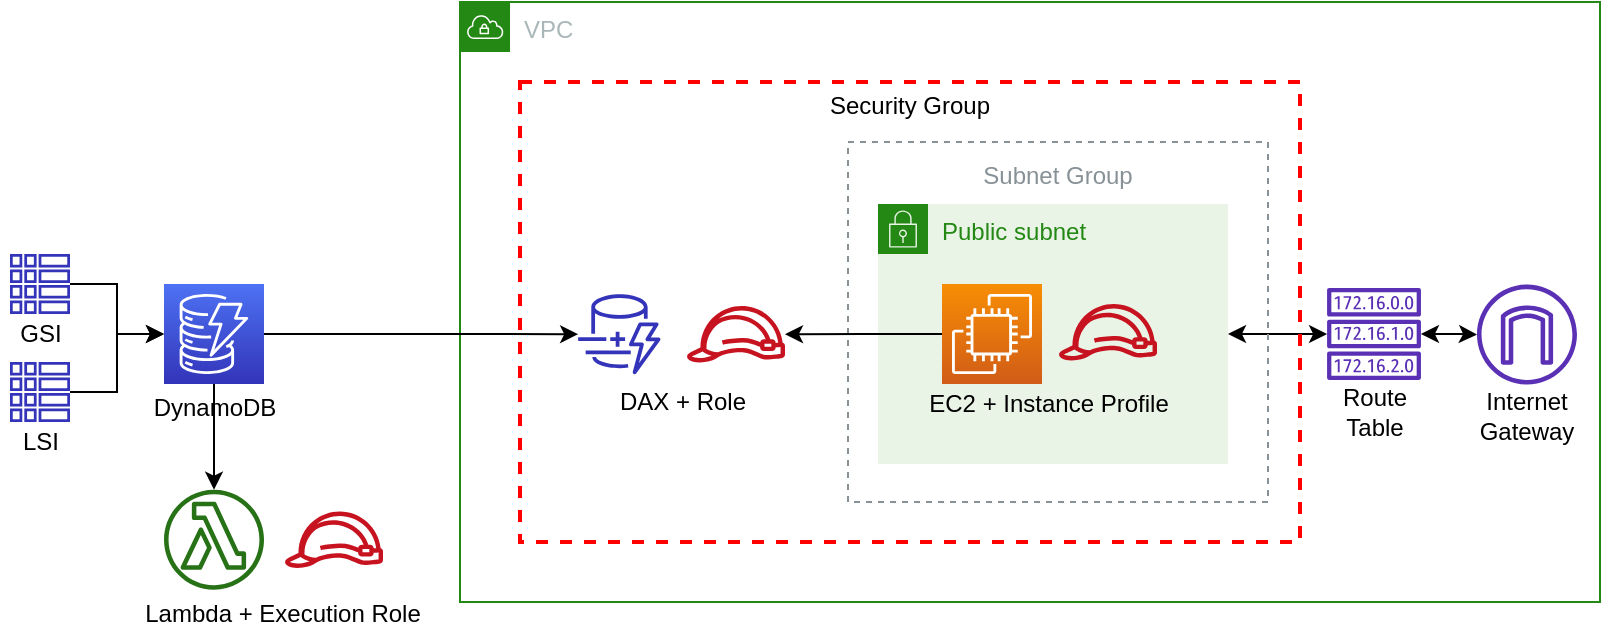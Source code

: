 <mxfile version="14.1.8" type="device"><diagram id="VrJSyCtyyk0UYBWMlAai" name="Page-1"><mxGraphModel dx="1086" dy="806" grid="1" gridSize="10" guides="1" tooltips="1" connect="1" arrows="1" fold="1" page="1" pageScale="1" pageWidth="850" pageHeight="1100" math="0" shadow="0"><root><mxCell id="0"/><mxCell id="1" parent="0"/><mxCell id="z0xHu-Ys_KWZgZoyAOr1-52" value="" style="group" vertex="1" connectable="0" parent="1"><mxGeometry x="25" y="392" width="800" height="315.97" as="geometry"/></mxCell><mxCell id="z0xHu-Ys_KWZgZoyAOr1-1" value="VPC" style="points=[[0,0],[0.25,0],[0.5,0],[0.75,0],[1,0],[1,0.25],[1,0.5],[1,0.75],[1,1],[0.75,1],[0.5,1],[0.25,1],[0,1],[0,0.75],[0,0.5],[0,0.25]];outlineConnect=0;gradientColor=none;html=1;whiteSpace=wrap;fontSize=12;fontStyle=0;shape=mxgraph.aws4.group;grIcon=mxgraph.aws4.group_vpc;strokeColor=#248814;fillColor=none;verticalAlign=top;align=left;spacingLeft=30;fontColor=#AAB7B8;dashed=0;" vertex="1" parent="z0xHu-Ys_KWZgZoyAOr1-52"><mxGeometry x="230" width="570" height="300" as="geometry"/></mxCell><mxCell id="z0xHu-Ys_KWZgZoyAOr1-2" value="" style="group" vertex="1" connectable="0" parent="z0xHu-Ys_KWZgZoyAOr1-52"><mxGeometry x="662" y="143" width="50" height="77" as="geometry"/></mxCell><mxCell id="z0xHu-Ys_KWZgZoyAOr1-3" value="" style="outlineConnect=0;fontColor=#232F3E;gradientColor=none;fillColor=#5A30B5;strokeColor=none;dashed=0;verticalLabelPosition=bottom;verticalAlign=top;align=center;html=1;fontSize=12;fontStyle=0;aspect=fixed;pointerEvents=1;shape=mxgraph.aws4.route_table;" vertex="1" parent="z0xHu-Ys_KWZgZoyAOr1-2"><mxGeometry x="1.4" width="47.21" height="46" as="geometry"/></mxCell><mxCell id="z0xHu-Ys_KWZgZoyAOr1-4" value="Route&lt;br&gt;Table" style="text;html=1;resizable=0;autosize=1;align=center;verticalAlign=middle;points=[];fillColor=none;strokeColor=none;rounded=0;" vertex="1" parent="z0xHu-Ys_KWZgZoyAOr1-2"><mxGeometry y="47" width="50" height="30" as="geometry"/></mxCell><mxCell id="z0xHu-Ys_KWZgZoyAOr1-5" value="" style="group" vertex="1" connectable="0" parent="z0xHu-Ys_KWZgZoyAOr1-52"><mxGeometry x="733" y="141.29" width="60" height="80.421" as="geometry"/></mxCell><mxCell id="z0xHu-Ys_KWZgZoyAOr1-6" value="" style="outlineConnect=0;fontColor=#232F3E;fillColor=#5A30B5;strokeColor=none;dashed=0;verticalLabelPosition=bottom;verticalAlign=top;align=center;html=1;fontSize=12;fontStyle=0;aspect=fixed;pointerEvents=1;shape=mxgraph.aws4.internet_gateway;sketch=0;" vertex="1" parent="z0xHu-Ys_KWZgZoyAOr1-5"><mxGeometry x="5.486" width="50" height="50" as="geometry"/></mxCell><mxCell id="z0xHu-Ys_KWZgZoyAOr1-7" value="Internet&lt;br&gt;Gateway" style="text;html=1;resizable=0;autosize=1;align=center;verticalAlign=middle;points=[];fillColor=none;strokeColor=none;rounded=0;" vertex="1" parent="z0xHu-Ys_KWZgZoyAOr1-5"><mxGeometry y="50.421" width="60" height="30" as="geometry"/></mxCell><mxCell id="z0xHu-Ys_KWZgZoyAOr1-8" value="" style="group" vertex="1" connectable="0" parent="z0xHu-Ys_KWZgZoyAOr1-52"><mxGeometry y="126" width="216" height="189.97" as="geometry"/></mxCell><mxCell id="z0xHu-Ys_KWZgZoyAOr1-9" value="" style="group" vertex="1" connectable="0" parent="z0xHu-Ys_KWZgZoyAOr1-8"><mxGeometry x="66" y="117.85" width="150" height="72.12" as="geometry"/></mxCell><mxCell id="z0xHu-Ys_KWZgZoyAOr1-10" value="" style="outlineConnect=0;fontColor=#232F3E;gradientColor=none;fillColor=#C7131F;strokeColor=none;dashed=0;verticalLabelPosition=bottom;verticalAlign=top;align=center;html=1;fontSize=12;fontStyle=0;aspect=fixed;pointerEvents=1;shape=mxgraph.aws4.role;" vertex="1" parent="z0xHu-Ys_KWZgZoyAOr1-9"><mxGeometry x="76" y="10.9" width="50" height="28.21" as="geometry"/></mxCell><mxCell id="z0xHu-Ys_KWZgZoyAOr1-11" value="" style="outlineConnect=0;fontColor=#232F3E;gradientColor=none;fillColor=#277116;strokeColor=none;dashed=0;verticalLabelPosition=bottom;verticalAlign=top;align=center;html=1;fontSize=12;fontStyle=0;aspect=fixed;pointerEvents=1;shape=mxgraph.aws4.lambda_function;" vertex="1" parent="z0xHu-Ys_KWZgZoyAOr1-9"><mxGeometry x="16" width="50" height="50" as="geometry"/></mxCell><mxCell id="z0xHu-Ys_KWZgZoyAOr1-12" value="Lambda + Execution Role" style="text;html=1;resizable=0;autosize=1;align=center;verticalAlign=middle;points=[];fillColor=none;strokeColor=none;rounded=0;" vertex="1" parent="z0xHu-Ys_KWZgZoyAOr1-9"><mxGeometry y="52.12" width="150" height="20" as="geometry"/></mxCell><mxCell id="z0xHu-Ys_KWZgZoyAOr1-13" value="" style="group" vertex="1" connectable="0" parent="z0xHu-Ys_KWZgZoyAOr1-8"><mxGeometry width="147" height="104" as="geometry"/></mxCell><mxCell id="z0xHu-Ys_KWZgZoyAOr1-14" value="" style="group" vertex="1" connectable="0" parent="z0xHu-Ys_KWZgZoyAOr1-13"><mxGeometry x="5" y="54" width="30" height="50" as="geometry"/></mxCell><mxCell id="z0xHu-Ys_KWZgZoyAOr1-15" value="" style="outlineConnect=0;fontColor=#232F3E;gradientColor=none;fillColor=#3334B9;strokeColor=none;dashed=0;verticalLabelPosition=bottom;verticalAlign=top;align=center;html=1;fontSize=12;fontStyle=0;aspect=fixed;pointerEvents=1;shape=mxgraph.aws4.global_secondary_index;" vertex="1" parent="z0xHu-Ys_KWZgZoyAOr1-14"><mxGeometry width="30" height="30" as="geometry"/></mxCell><mxCell id="z0xHu-Ys_KWZgZoyAOr1-16" value="LSI" style="text;html=1;align=center;verticalAlign=middle;resizable=0;points=[];autosize=1;" vertex="1" parent="z0xHu-Ys_KWZgZoyAOr1-14"><mxGeometry y="30" width="30" height="20" as="geometry"/></mxCell><mxCell id="z0xHu-Ys_KWZgZoyAOr1-17" value="" style="group" vertex="1" connectable="0" parent="z0xHu-Ys_KWZgZoyAOr1-13"><mxGeometry width="40" height="50" as="geometry"/></mxCell><mxCell id="z0xHu-Ys_KWZgZoyAOr1-18" value="" style="outlineConnect=0;fontColor=#232F3E;gradientColor=none;fillColor=#3334B9;strokeColor=none;dashed=0;verticalLabelPosition=bottom;verticalAlign=top;align=center;html=1;fontSize=12;fontStyle=0;aspect=fixed;pointerEvents=1;shape=mxgraph.aws4.global_secondary_index;" vertex="1" parent="z0xHu-Ys_KWZgZoyAOr1-17"><mxGeometry x="5" width="30" height="30" as="geometry"/></mxCell><mxCell id="z0xHu-Ys_KWZgZoyAOr1-19" value="GSI" style="text;html=1;align=center;verticalAlign=middle;resizable=0;points=[];autosize=1;" vertex="1" parent="z0xHu-Ys_KWZgZoyAOr1-17"><mxGeometry y="30" width="40" height="20" as="geometry"/></mxCell><mxCell id="z0xHu-Ys_KWZgZoyAOr1-20" value="" style="group" vertex="1" connectable="0" parent="z0xHu-Ys_KWZgZoyAOr1-13"><mxGeometry x="67" y="15" width="80" height="71.85" as="geometry"/></mxCell><mxCell id="z0xHu-Ys_KWZgZoyAOr1-21" value="" style="outlineConnect=0;fontColor=#232F3E;gradientColor=#4D72F3;gradientDirection=north;fillColor=#3334B9;strokeColor=#ffffff;dashed=0;verticalLabelPosition=bottom;verticalAlign=top;align=center;html=1;fontSize=12;fontStyle=0;aspect=fixed;shape=mxgraph.aws4.resourceIcon;resIcon=mxgraph.aws4.dynamodb;" vertex="1" parent="z0xHu-Ys_KWZgZoyAOr1-20"><mxGeometry x="15" width="50" height="50" as="geometry"/></mxCell><mxCell id="z0xHu-Ys_KWZgZoyAOr1-22" value="DynamoDB" style="text;html=1;align=center;verticalAlign=middle;resizable=0;points=[];autosize=1;" vertex="1" parent="z0xHu-Ys_KWZgZoyAOr1-20"><mxGeometry y="51.85" width="80" height="20" as="geometry"/></mxCell><mxCell id="z0xHu-Ys_KWZgZoyAOr1-23" style="edgeStyle=orthogonalEdgeStyle;rounded=0;orthogonalLoop=1;jettySize=auto;html=1;" edge="1" parent="z0xHu-Ys_KWZgZoyAOr1-13" source="z0xHu-Ys_KWZgZoyAOr1-15" target="z0xHu-Ys_KWZgZoyAOr1-21"><mxGeometry relative="1" as="geometry"/></mxCell><mxCell id="z0xHu-Ys_KWZgZoyAOr1-24" style="edgeStyle=orthogonalEdgeStyle;rounded=0;orthogonalLoop=1;jettySize=auto;html=1;" edge="1" parent="z0xHu-Ys_KWZgZoyAOr1-13" source="z0xHu-Ys_KWZgZoyAOr1-18" target="z0xHu-Ys_KWZgZoyAOr1-21"><mxGeometry relative="1" as="geometry"/></mxCell><mxCell id="z0xHu-Ys_KWZgZoyAOr1-25" style="edgeStyle=orthogonalEdgeStyle;rounded=0;orthogonalLoop=1;jettySize=auto;html=1;" edge="1" parent="z0xHu-Ys_KWZgZoyAOr1-8" source="z0xHu-Ys_KWZgZoyAOr1-21" target="z0xHu-Ys_KWZgZoyAOr1-11"><mxGeometry relative="1" as="geometry"/></mxCell><mxCell id="z0xHu-Ys_KWZgZoyAOr1-26" style="edgeStyle=orthogonalEdgeStyle;rounded=0;orthogonalLoop=1;jettySize=auto;html=1;" edge="1" parent="z0xHu-Ys_KWZgZoyAOr1-52" source="z0xHu-Ys_KWZgZoyAOr1-21" target="z0xHu-Ys_KWZgZoyAOr1-32"><mxGeometry relative="1" as="geometry"/></mxCell><mxCell id="z0xHu-Ys_KWZgZoyAOr1-27" style="edgeStyle=orthogonalEdgeStyle;rounded=0;orthogonalLoop=1;jettySize=auto;html=1;startArrow=classic;startFill=1;" edge="1" parent="z0xHu-Ys_KWZgZoyAOr1-52" source="z0xHu-Ys_KWZgZoyAOr1-3" target="z0xHu-Ys_KWZgZoyAOr1-44"><mxGeometry relative="1" as="geometry"/></mxCell><mxCell id="z0xHu-Ys_KWZgZoyAOr1-29" style="edgeStyle=orthogonalEdgeStyle;rounded=0;orthogonalLoop=1;jettySize=auto;html=1;startArrow=classic;startFill=1;" edge="1" parent="z0xHu-Ys_KWZgZoyAOr1-52" source="z0xHu-Ys_KWZgZoyAOr1-3" target="z0xHu-Ys_KWZgZoyAOr1-6"><mxGeometry relative="1" as="geometry"/></mxCell><mxCell id="z0xHu-Ys_KWZgZoyAOr1-30" value="Security Group" style="fontStyle=0;verticalAlign=top;align=center;spacingTop=-2;fillColor=none;rounded=0;whiteSpace=wrap;html=1;strokeColor=#FF0000;strokeWidth=2;dashed=1;container=0;collapsible=0;expand=0;recursiveResize=0;" vertex="1" parent="z0xHu-Ys_KWZgZoyAOr1-52"><mxGeometry x="260" y="40" width="390" height="230" as="geometry"/></mxCell><mxCell id="z0xHu-Ys_KWZgZoyAOr1-31" value="" style="group" vertex="1" connectable="0" parent="z0xHu-Ys_KWZgZoyAOr1-52"><mxGeometry x="288" y="146.11" width="104.995" height="63.79" as="geometry"/></mxCell><mxCell id="z0xHu-Ys_KWZgZoyAOr1-32" value="" style="outlineConnect=0;fontColor=#232F3E;gradientColor=none;fillColor=#3334B9;strokeColor=none;dashed=0;verticalLabelPosition=bottom;verticalAlign=top;align=center;html=1;fontSize=12;fontStyle=0;aspect=fixed;shape=mxgraph.aws4.dynamodb_dax;" vertex="1" parent="z0xHu-Ys_KWZgZoyAOr1-31"><mxGeometry width="43.34" height="40" as="geometry"/></mxCell><mxCell id="z0xHu-Ys_KWZgZoyAOr1-33" value="" style="outlineConnect=0;fontColor=#232F3E;gradientColor=none;fillColor=#C7131F;strokeColor=none;dashed=0;verticalLabelPosition=bottom;verticalAlign=top;align=center;html=1;fontSize=12;fontStyle=0;aspect=fixed;pointerEvents=1;shape=mxgraph.aws4.role;" vertex="1" parent="z0xHu-Ys_KWZgZoyAOr1-31"><mxGeometry x="54.995" y="5.9" width="50" height="28.21" as="geometry"/></mxCell><mxCell id="z0xHu-Ys_KWZgZoyAOr1-34" value="DAX + Role" style="text;html=1;resizable=0;autosize=1;align=center;verticalAlign=middle;points=[];fillColor=none;strokeColor=none;rounded=0;" vertex="1" parent="z0xHu-Ys_KWZgZoyAOr1-31"><mxGeometry x="13.0" y="43.79" width="80" height="20" as="geometry"/></mxCell><mxCell id="z0xHu-Ys_KWZgZoyAOr1-36" value="Subnet Group" style="outlineConnect=0;gradientColor=none;html=1;whiteSpace=wrap;fontSize=12;fontStyle=0;strokeColor=#879196;fillColor=none;verticalAlign=top;align=center;fontColor=#879196;dashed=1;spacingTop=3;" vertex="1" parent="z0xHu-Ys_KWZgZoyAOr1-52"><mxGeometry x="424" y="70" width="210" height="180" as="geometry"/></mxCell><mxCell id="z0xHu-Ys_KWZgZoyAOr1-43" value="" style="group" vertex="1" connectable="0" parent="z0xHu-Ys_KWZgZoyAOr1-52"><mxGeometry x="439" y="101" width="175" height="130" as="geometry"/></mxCell><mxCell id="z0xHu-Ys_KWZgZoyAOr1-44" value="Public subnet" style="points=[[0,0],[0.25,0],[0.5,0],[0.75,0],[1,0],[1,0.25],[1,0.5],[1,0.75],[1,1],[0.75,1],[0.5,1],[0.25,1],[0,1],[0,0.75],[0,0.5],[0,0.25]];outlineConnect=0;gradientColor=none;html=1;whiteSpace=wrap;fontSize=12;fontStyle=0;shape=mxgraph.aws4.group;grIcon=mxgraph.aws4.group_security_group;grStroke=0;strokeColor=#248814;fillColor=#E9F3E6;verticalAlign=top;align=left;spacingLeft=30;fontColor=#248814;dashed=0;" vertex="1" parent="z0xHu-Ys_KWZgZoyAOr1-43"><mxGeometry width="175" height="130" as="geometry"/></mxCell><mxCell id="z0xHu-Ys_KWZgZoyAOr1-45" value="" style="group" vertex="1" connectable="0" parent="z0xHu-Ys_KWZgZoyAOr1-43"><mxGeometry x="15.0" y="40" width="140" height="70" as="geometry"/></mxCell><mxCell id="z0xHu-Ys_KWZgZoyAOr1-46" value="" style="outlineConnect=0;fontColor=#232F3E;gradientColor=none;fillColor=#C7131F;strokeColor=none;dashed=0;verticalLabelPosition=bottom;verticalAlign=top;align=center;html=1;fontSize=12;fontStyle=0;aspect=fixed;pointerEvents=1;shape=mxgraph.aws4.role;" vertex="1" parent="z0xHu-Ys_KWZgZoyAOr1-45"><mxGeometry x="75.0" y="10.0" width="50" height="28.21" as="geometry"/></mxCell><mxCell id="z0xHu-Ys_KWZgZoyAOr1-47" value="" style="outlineConnect=0;fontColor=#232F3E;gradientColor=#F78E04;gradientDirection=north;fillColor=#D05C17;strokeColor=#ffffff;dashed=0;verticalLabelPosition=bottom;verticalAlign=top;align=center;html=1;fontSize=12;fontStyle=0;aspect=fixed;shape=mxgraph.aws4.resourceIcon;resIcon=mxgraph.aws4.ec2;" vertex="1" parent="z0xHu-Ys_KWZgZoyAOr1-45"><mxGeometry x="17.0" width="50" height="50" as="geometry"/></mxCell><mxCell id="z0xHu-Ys_KWZgZoyAOr1-48" value="&lt;div&gt;&lt;span&gt;EC2 + Instance Profile&lt;/span&gt;&lt;/div&gt;" style="text;html=1;resizable=0;autosize=1;align=center;verticalAlign=middle;points=[];fillColor=none;strokeColor=none;rounded=0;" vertex="1" parent="z0xHu-Ys_KWZgZoyAOr1-45"><mxGeometry y="50" width="140" height="20" as="geometry"/></mxCell><mxCell id="z0xHu-Ys_KWZgZoyAOr1-51" style="edgeStyle=orthogonalEdgeStyle;rounded=0;orthogonalLoop=1;jettySize=auto;html=1;" edge="1" parent="z0xHu-Ys_KWZgZoyAOr1-52" source="z0xHu-Ys_KWZgZoyAOr1-47" target="z0xHu-Ys_KWZgZoyAOr1-33"><mxGeometry relative="1" as="geometry"/></mxCell></root></mxGraphModel></diagram></mxfile>